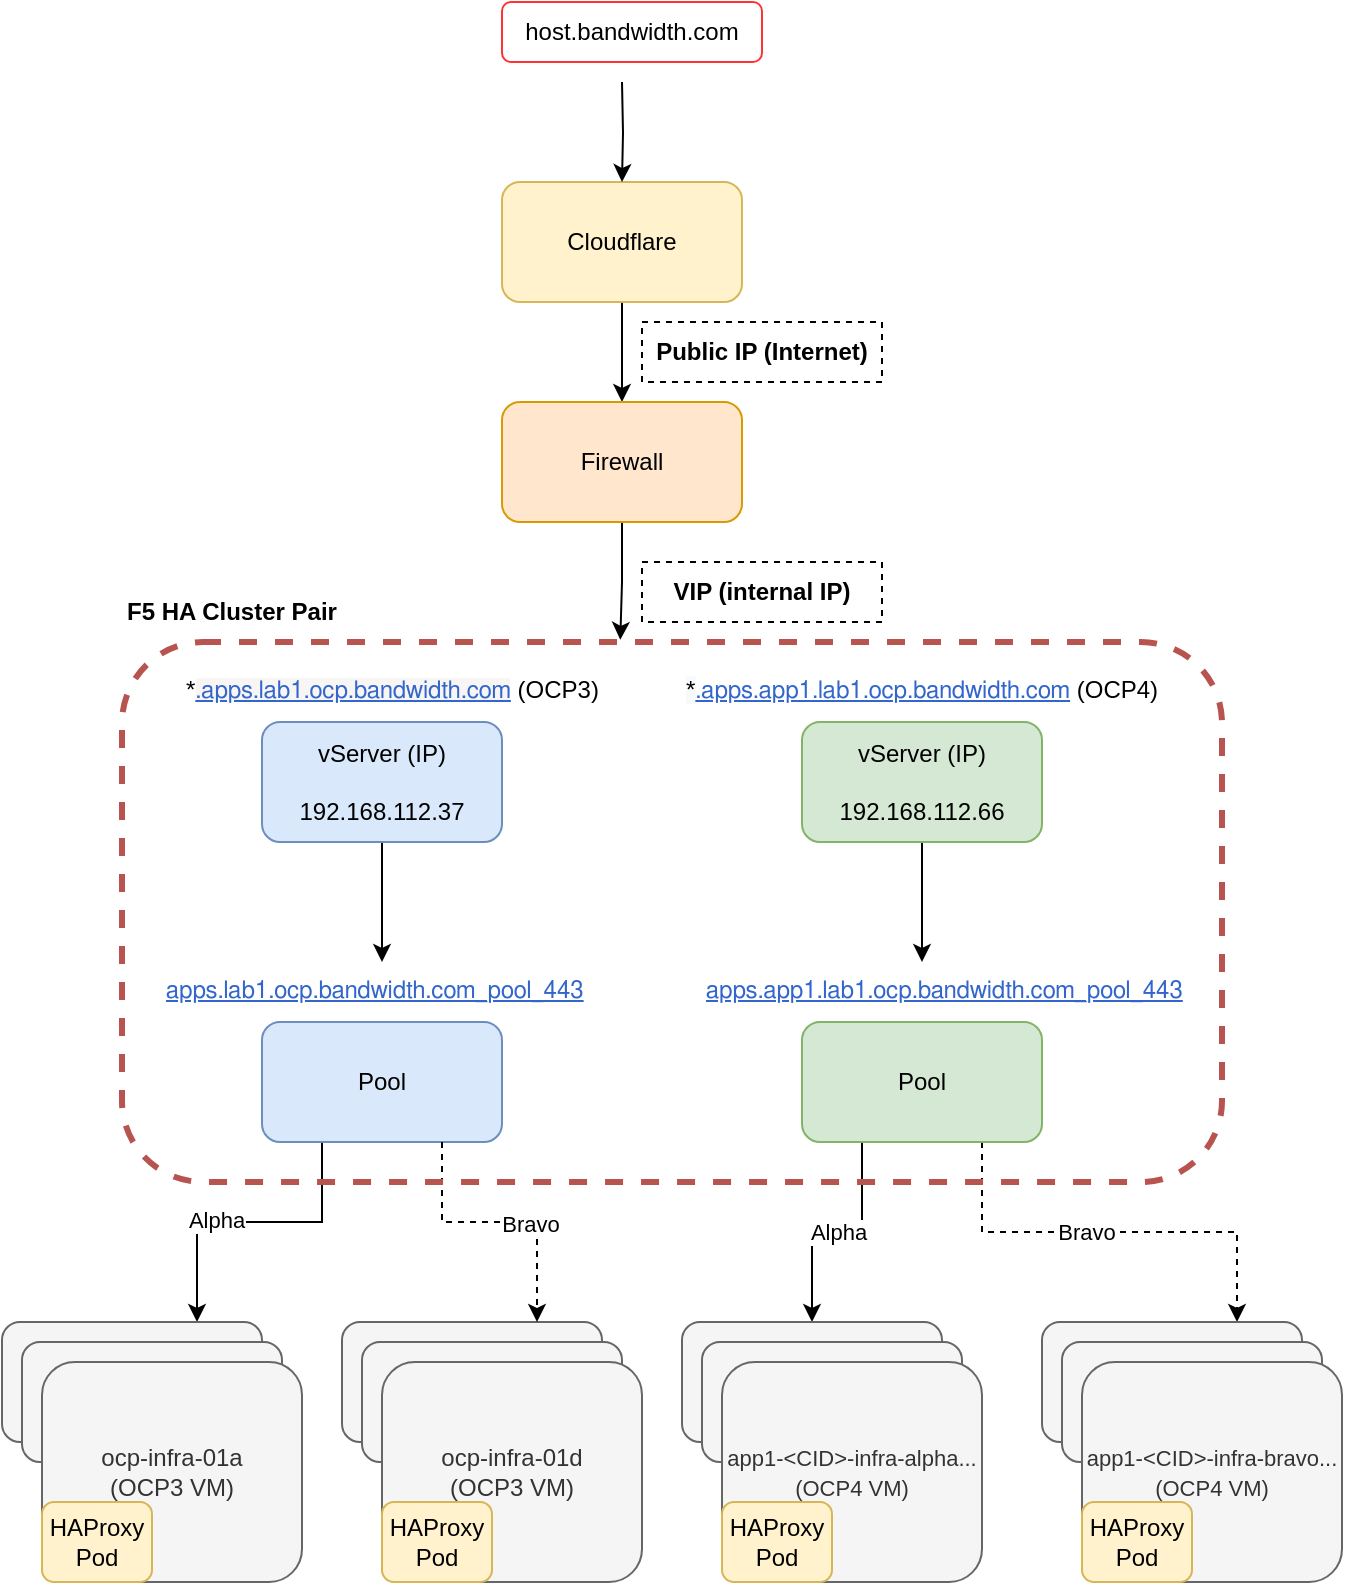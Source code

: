 <mxfile version="20.3.1" type="github">
  <diagram id="TCDswJjDwNzpMDkBt3JM" name="Page-1">
    <mxGraphModel dx="786" dy="1129" grid="1" gridSize="10" guides="1" tooltips="1" connect="1" arrows="1" fold="1" page="1" pageScale="1" pageWidth="850" pageHeight="1100" math="0" shadow="0">
      <root>
        <mxCell id="0" />
        <mxCell id="1" parent="0" />
        <mxCell id="CugYbbwGqNb5f2R3cSzR-5" style="edgeStyle=orthogonalEdgeStyle;rounded=0;orthogonalLoop=1;jettySize=auto;html=1;" parent="1" source="CugYbbwGqNb5f2R3cSzR-1" edge="1">
          <mxGeometry relative="1" as="geometry">
            <mxPoint x="330" y="550" as="targetPoint" />
          </mxGeometry>
        </mxCell>
        <mxCell id="CugYbbwGqNb5f2R3cSzR-1" value="vServer (IP)&lt;br&gt;&lt;br&gt;192.168.112.37" style="rounded=1;whiteSpace=wrap;html=1;fillColor=#dae8fc;strokeColor=#6c8ebf;" parent="1" vertex="1">
          <mxGeometry x="270" y="430" width="120" height="60" as="geometry" />
        </mxCell>
        <mxCell id="CugYbbwGqNb5f2R3cSzR-7" style="edgeStyle=orthogonalEdgeStyle;rounded=0;orthogonalLoop=1;jettySize=auto;html=1;" parent="1" source="CugYbbwGqNb5f2R3cSzR-2" edge="1">
          <mxGeometry relative="1" as="geometry">
            <mxPoint x="600" y="550" as="targetPoint" />
          </mxGeometry>
        </mxCell>
        <mxCell id="CugYbbwGqNb5f2R3cSzR-2" value="vServer (IP)&lt;br&gt;&lt;br&gt;192.168.112.66" style="rounded=1;whiteSpace=wrap;html=1;fillColor=#d5e8d4;strokeColor=#82b366;" parent="1" vertex="1">
          <mxGeometry x="540" y="430" width="120" height="60" as="geometry" />
        </mxCell>
        <mxCell id="CugYbbwGqNb5f2R3cSzR-3" value="&lt;span style=&quot;color: rgb(0 , 0 , 0) ; font-family: &amp;#34;helvetica&amp;#34; ; font-size: 12px ; font-style: normal ; font-weight: 400 ; letter-spacing: normal ; text-align: center ; text-indent: 0px ; text-transform: none ; word-spacing: 0px ; background-color: rgb(248 , 249 , 250) ; display: inline ; float: none&quot;&gt;*&lt;/span&gt;&lt;a id=&quot;&quot; title=&quot;&quot; target=&quot;&quot; class=&quot;&quot; href=&quot;https://lb-01a.lab1.bwnet.us/tmui/Control/jspmap/tmui/locallb/virtual_server/properties.jsp?name=/platform/star.apps.app1.lab1.ocp.bandwidth.com_vs_443&quot; style=&quot;font-size: 12px ; font-style: normal ; font-weight: 400 ; letter-spacing: normal ; text-indent: 0px ; text-transform: none ; word-spacing: 0px ; color: rgb(51 , 102 , 204) ; cursor: pointer ; font-family: &amp;#34;freesans&amp;#34; , &amp;#34;arial&amp;#34; , &amp;#34;helvetica&amp;#34; , sans-serif ; text-align: -webkit-left ; background-color: rgb(255 , 255 , 255)&quot;&gt;.apps.app1.lab1.ocp.bandwidth.com&lt;/a&gt;&amp;nbsp;(OCP4)" style="text;whiteSpace=wrap;html=1;" parent="1" vertex="1">
          <mxGeometry x="480" y="400" width="220" height="30" as="geometry" />
        </mxCell>
        <mxCell id="CugYbbwGqNb5f2R3cSzR-4" value="*&lt;a id=&quot;&quot; title=&quot;&quot; target=&quot;&quot; class=&quot;&quot; href=&quot;https://lb-01a.lab1.bwnet.us/tmui/Control/jspmap/tmui/locallb/virtual_server/properties.jsp?name=/Common/star.apps.lab1.ocp.bandwidth.com_vs_443&quot; style=&quot;font-size: 12px ; text-decoration: underline ; color: rgb(51 , 102 , 204) ; cursor: pointer ; font-family: &amp;#34;freesans&amp;#34; , &amp;#34;arial&amp;#34; , &amp;#34;helvetica&amp;#34; , sans-serif ; font-style: normal ; font-weight: 400 ; letter-spacing: normal ; text-align: -webkit-left ; text-indent: 0px ; text-transform: none ; word-spacing: 0px ; background-color: rgb(247 , 246 , 245)&quot;&gt;.apps.lab1.ocp.bandwidth.com&lt;/a&gt;&amp;nbsp;(OCP3)" style="text;whiteSpace=wrap;html=1;" parent="1" vertex="1">
          <mxGeometry x="230" y="400" width="250" height="30" as="geometry" />
        </mxCell>
        <mxCell id="CugYbbwGqNb5f2R3cSzR-13" style="edgeStyle=orthogonalEdgeStyle;rounded=0;orthogonalLoop=1;jettySize=auto;html=1;entryX=0.75;entryY=0;entryDx=0;entryDy=0;exitX=0.25;exitY=1;exitDx=0;exitDy=0;" parent="1" source="CugYbbwGqNb5f2R3cSzR-6" target="CugYbbwGqNb5f2R3cSzR-9" edge="1">
          <mxGeometry relative="1" as="geometry">
            <Array as="points">
              <mxPoint x="300" y="680" />
              <mxPoint x="238" y="680" />
            </Array>
          </mxGeometry>
        </mxCell>
        <mxCell id="CugYbbwGqNb5f2R3cSzR-27" value="Alpha" style="edgeLabel;html=1;align=center;verticalAlign=middle;resizable=0;points=[];" parent="CugYbbwGqNb5f2R3cSzR-13" vertex="1" connectable="0">
          <mxGeometry x="0.219" y="-1" relative="1" as="geometry">
            <mxPoint as="offset" />
          </mxGeometry>
        </mxCell>
        <mxCell id="CugYbbwGqNb5f2R3cSzR-6" value="Pool" style="rounded=1;whiteSpace=wrap;html=1;fillColor=#dae8fc;strokeColor=#6c8ebf;" parent="1" vertex="1">
          <mxGeometry x="270" y="580" width="120" height="60" as="geometry" />
        </mxCell>
        <mxCell id="CugYbbwGqNb5f2R3cSzR-17" value="Alpha" style="edgeStyle=orthogonalEdgeStyle;rounded=0;orthogonalLoop=1;jettySize=auto;html=1;entryX=0.5;entryY=0;entryDx=0;entryDy=0;exitX=0.25;exitY=1;exitDx=0;exitDy=0;" parent="1" source="CugYbbwGqNb5f2R3cSzR-8" target="CugYbbwGqNb5f2R3cSzR-14" edge="1">
          <mxGeometry relative="1" as="geometry" />
        </mxCell>
        <mxCell id="CugYbbwGqNb5f2R3cSzR-34" style="edgeStyle=orthogonalEdgeStyle;rounded=0;orthogonalLoop=1;jettySize=auto;html=1;entryX=0.75;entryY=0;entryDx=0;entryDy=0;exitX=0.75;exitY=1;exitDx=0;exitDy=0;dashed=1;" parent="1" source="CugYbbwGqNb5f2R3cSzR-8" target="CugYbbwGqNb5f2R3cSzR-30" edge="1">
          <mxGeometry relative="1" as="geometry" />
        </mxCell>
        <mxCell id="CugYbbwGqNb5f2R3cSzR-35" value="Bravo" style="edgeLabel;html=1;align=center;verticalAlign=middle;resizable=0;points=[];" parent="CugYbbwGqNb5f2R3cSzR-34" vertex="1" connectable="0">
          <mxGeometry x="-0.108" relative="1" as="geometry">
            <mxPoint as="offset" />
          </mxGeometry>
        </mxCell>
        <mxCell id="CugYbbwGqNb5f2R3cSzR-8" value="Pool" style="rounded=1;whiteSpace=wrap;html=1;fillColor=#d5e8d4;strokeColor=#82b366;" parent="1" vertex="1">
          <mxGeometry x="540" y="580" width="120" height="60" as="geometry" />
        </mxCell>
        <mxCell id="CugYbbwGqNb5f2R3cSzR-9" value="ocp-infra-01a (VM)" style="rounded=1;whiteSpace=wrap;html=1;fillColor=#f5f5f5;strokeColor=#666666;fontColor=#333333;" parent="1" vertex="1">
          <mxGeometry x="140" y="730" width="130" height="60" as="geometry" />
        </mxCell>
        <mxCell id="CugYbbwGqNb5f2R3cSzR-10" value="ocp-infra-01a (VM)" style="rounded=1;whiteSpace=wrap;html=1;fillColor=#f5f5f5;strokeColor=#666666;fontColor=#333333;" parent="1" vertex="1">
          <mxGeometry x="150" y="740" width="130" height="60" as="geometry" />
        </mxCell>
        <mxCell id="CugYbbwGqNb5f2R3cSzR-11" value="ocp-infra-01a &lt;br&gt;(OCP3 VM)" style="rounded=1;whiteSpace=wrap;html=1;fillColor=#f5f5f5;strokeColor=#666666;fontColor=#333333;" parent="1" vertex="1">
          <mxGeometry x="160" y="750" width="130" height="110" as="geometry" />
        </mxCell>
        <mxCell id="CugYbbwGqNb5f2R3cSzR-14" value="ocp-infra-01a (VM)" style="rounded=1;whiteSpace=wrap;html=1;fillColor=#f5f5f5;strokeColor=#666666;fontColor=#333333;" parent="1" vertex="1">
          <mxGeometry x="480" y="730" width="130" height="60" as="geometry" />
        </mxCell>
        <mxCell id="CugYbbwGqNb5f2R3cSzR-15" value="ocp-infra-01a (VM)" style="rounded=1;whiteSpace=wrap;html=1;fillColor=#f5f5f5;strokeColor=#666666;fontColor=#333333;" parent="1" vertex="1">
          <mxGeometry x="490" y="740" width="130" height="60" as="geometry" />
        </mxCell>
        <mxCell id="CugYbbwGqNb5f2R3cSzR-16" value="&lt;font style=&quot;font-size: 11px&quot;&gt;app1-&amp;lt;CID&amp;gt;-infra-alpha... (OCP4 VM)&lt;/font&gt;" style="rounded=1;whiteSpace=wrap;html=1;fillColor=#f5f5f5;strokeColor=#666666;fontColor=#333333;" parent="1" vertex="1">
          <mxGeometry x="500" y="750" width="130" height="110" as="geometry" />
        </mxCell>
        <mxCell id="CugYbbwGqNb5f2R3cSzR-18" value="HAProxy Pod" style="rounded=1;whiteSpace=wrap;html=1;fillColor=#fff2cc;strokeColor=#d6b656;" parent="1" vertex="1">
          <mxGeometry x="160" y="820" width="55" height="40" as="geometry" />
        </mxCell>
        <mxCell id="CugYbbwGqNb5f2R3cSzR-19" value="HAProxy Pod" style="rounded=1;whiteSpace=wrap;html=1;fillColor=#fff2cc;strokeColor=#d6b656;" parent="1" vertex="1">
          <mxGeometry x="500" y="820" width="55" height="40" as="geometry" />
        </mxCell>
        <mxCell id="CugYbbwGqNb5f2R3cSzR-21" value="&lt;meta charset=&quot;utf-8&quot;&gt;&lt;a id=&quot;&quot; title=&quot;&quot; target=&quot;&quot; class=&quot;&quot; href=&quot;https://lb-01a.lab1.bwnet.us/tmui/Control/jspmap/tmui/locallb/pool/properties.jsp?name=/Common/apps.lab1.ocp.bandwidth.com_pool_443&quot; style=&quot;font-size: 12px; text-decoration: underline; color: rgb(51, 102, 204); cursor: pointer; font-family: freesans, arial, helvetica, sans-serif; font-style: normal; font-weight: 400; letter-spacing: normal; text-align: -webkit-left; text-indent: 0px; text-transform: none; word-spacing: 0px; background-color: rgb(255, 255, 255);&quot;&gt;apps.lab1.ocp.bandwidth.com_pool_443&lt;/a&gt;" style="text;whiteSpace=wrap;html=1;" parent="1" vertex="1">
          <mxGeometry x="220" y="550" width="240" height="30" as="geometry" />
        </mxCell>
        <mxCell id="CugYbbwGqNb5f2R3cSzR-22" value="&lt;meta charset=&quot;utf-8&quot;&gt;&lt;a id=&quot;&quot; title=&quot;&quot; target=&quot;&quot; class=&quot;&quot; href=&quot;https://lb-01a.lab1.bwnet.us/tmui/Control/jspmap/tmui/locallb/pool/properties.jsp?name=/platform/apps.app1.lab1.ocp.bandwidth.com_pool_443&quot; style=&quot;font-size: 12px; text-decoration: underline; color: rgb(51, 102, 204); cursor: pointer; font-family: freesans, arial, helvetica, sans-serif; font-style: normal; font-weight: 400; letter-spacing: normal; text-align: -webkit-left; text-indent: 0px; text-transform: none; word-spacing: 0px; background-color: rgb(255, 255, 255);&quot;&gt;apps.app1.lab1.ocp.bandwidth.com_pool_443&lt;/a&gt;" style="text;whiteSpace=wrap;html=1;" parent="1" vertex="1">
          <mxGeometry x="490" y="550" width="270" height="30" as="geometry" />
        </mxCell>
        <mxCell id="CugYbbwGqNb5f2R3cSzR-23" value="ocp-infra-01a (VM)" style="rounded=1;whiteSpace=wrap;html=1;fillColor=#f5f5f5;strokeColor=#666666;fontColor=#333333;" parent="1" vertex="1">
          <mxGeometry x="310" y="730" width="130" height="60" as="geometry" />
        </mxCell>
        <mxCell id="CugYbbwGqNb5f2R3cSzR-24" value="ocp-infra-01a (VM)" style="rounded=1;whiteSpace=wrap;html=1;fillColor=#f5f5f5;strokeColor=#666666;fontColor=#333333;" parent="1" vertex="1">
          <mxGeometry x="320" y="740" width="130" height="60" as="geometry" />
        </mxCell>
        <mxCell id="CugYbbwGqNb5f2R3cSzR-25" value="ocp-infra-01d&lt;br&gt;(OCP3 VM)" style="rounded=1;whiteSpace=wrap;html=1;fillColor=#f5f5f5;strokeColor=#666666;fontColor=#333333;" parent="1" vertex="1">
          <mxGeometry x="330" y="750" width="130" height="110" as="geometry" />
        </mxCell>
        <mxCell id="CugYbbwGqNb5f2R3cSzR-26" value="HAProxy Pod" style="rounded=1;whiteSpace=wrap;html=1;fillColor=#fff2cc;strokeColor=#d6b656;" parent="1" vertex="1">
          <mxGeometry x="330" y="820" width="55" height="40" as="geometry" />
        </mxCell>
        <mxCell id="CugYbbwGqNb5f2R3cSzR-28" style="edgeStyle=orthogonalEdgeStyle;rounded=0;orthogonalLoop=1;jettySize=auto;html=1;entryX=0.75;entryY=0;entryDx=0;entryDy=0;exitX=0.75;exitY=1;exitDx=0;exitDy=0;dashed=1;" parent="1" source="CugYbbwGqNb5f2R3cSzR-6" target="CugYbbwGqNb5f2R3cSzR-23" edge="1">
          <mxGeometry relative="1" as="geometry">
            <mxPoint x="340" y="650" as="sourcePoint" />
            <mxPoint x="390" y="730" as="targetPoint" />
            <Array as="points">
              <mxPoint x="360" y="680" />
              <mxPoint x="408" y="680" />
            </Array>
          </mxGeometry>
        </mxCell>
        <mxCell id="CugYbbwGqNb5f2R3cSzR-29" value="Bravo" style="edgeLabel;html=1;align=center;verticalAlign=middle;resizable=0;points=[];" parent="CugYbbwGqNb5f2R3cSzR-28" vertex="1" connectable="0">
          <mxGeometry x="0.219" y="-1" relative="1" as="geometry">
            <mxPoint as="offset" />
          </mxGeometry>
        </mxCell>
        <mxCell id="CugYbbwGqNb5f2R3cSzR-30" value="ocp-infra-01a (VM)" style="rounded=1;whiteSpace=wrap;html=1;fillColor=#f5f5f5;strokeColor=#666666;fontColor=#333333;" parent="1" vertex="1">
          <mxGeometry x="660" y="730" width="130" height="60" as="geometry" />
        </mxCell>
        <mxCell id="CugYbbwGqNb5f2R3cSzR-31" value="ocp-infra-01a (VM)" style="rounded=1;whiteSpace=wrap;html=1;fillColor=#f5f5f5;strokeColor=#666666;fontColor=#333333;" parent="1" vertex="1">
          <mxGeometry x="670" y="740" width="130" height="60" as="geometry" />
        </mxCell>
        <mxCell id="CugYbbwGqNb5f2R3cSzR-32" value="&lt;font style=&quot;font-size: 11px&quot;&gt;app1-&amp;lt;CID&amp;gt;-infra-bravo...&lt;br&gt;(OCP4 VM)&lt;/font&gt;" style="rounded=1;whiteSpace=wrap;html=1;fillColor=#f5f5f5;strokeColor=#666666;fontColor=#333333;" parent="1" vertex="1">
          <mxGeometry x="680" y="750" width="130" height="110" as="geometry" />
        </mxCell>
        <mxCell id="CugYbbwGqNb5f2R3cSzR-33" value="HAProxy Pod" style="rounded=1;whiteSpace=wrap;html=1;fillColor=#fff2cc;strokeColor=#d6b656;" parent="1" vertex="1">
          <mxGeometry x="680" y="820" width="55" height="40" as="geometry" />
        </mxCell>
        <mxCell id="CugYbbwGqNb5f2R3cSzR-36" value="" style="rounded=1;whiteSpace=wrap;html=1;fontSize=11;fillColor=none;strokeColor=#b85450;dashed=1;strokeWidth=3;" parent="1" vertex="1">
          <mxGeometry x="200" y="390" width="550" height="270" as="geometry" />
        </mxCell>
        <mxCell id="CugYbbwGqNb5f2R3cSzR-37" value="&lt;font style=&quot;font-size: 12px&quot;&gt;&lt;b&gt;F5 HA Cluster Pair&lt;/b&gt;&lt;/font&gt;" style="text;html=1;strokeColor=none;fillColor=none;align=center;verticalAlign=middle;whiteSpace=wrap;rounded=0;dashed=1;fontSize=11;" parent="1" vertex="1">
          <mxGeometry x="200" y="360" width="110" height="30" as="geometry" />
        </mxCell>
        <mxCell id="V2OBl8z_iix-b06xDpgp-5" style="edgeStyle=orthogonalEdgeStyle;rounded=0;orthogonalLoop=1;jettySize=auto;html=1;entryX=0.5;entryY=0;entryDx=0;entryDy=0;" parent="1" source="V2OBl8z_iix-b06xDpgp-1" target="V2OBl8z_iix-b06xDpgp-2" edge="1">
          <mxGeometry relative="1" as="geometry" />
        </mxCell>
        <mxCell id="V2OBl8z_iix-b06xDpgp-1" value="Cloudflare" style="rounded=1;whiteSpace=wrap;html=1;fillColor=#fff2cc;strokeColor=#d6b656;" parent="1" vertex="1">
          <mxGeometry x="390" y="160" width="120" height="60" as="geometry" />
        </mxCell>
        <mxCell id="V2OBl8z_iix-b06xDpgp-6" style="edgeStyle=orthogonalEdgeStyle;rounded=0;orthogonalLoop=1;jettySize=auto;html=1;entryX=0.453;entryY=-0.004;entryDx=0;entryDy=0;entryPerimeter=0;" parent="1" source="V2OBl8z_iix-b06xDpgp-2" target="CugYbbwGqNb5f2R3cSzR-36" edge="1">
          <mxGeometry relative="1" as="geometry" />
        </mxCell>
        <mxCell id="V2OBl8z_iix-b06xDpgp-2" value="Firewall" style="rounded=1;whiteSpace=wrap;html=1;fillColor=#ffe6cc;strokeColor=#d79b00;" parent="1" vertex="1">
          <mxGeometry x="390" y="270" width="120" height="60" as="geometry" />
        </mxCell>
        <mxCell id="V2OBl8z_iix-b06xDpgp-4" style="edgeStyle=orthogonalEdgeStyle;rounded=0;orthogonalLoop=1;jettySize=auto;html=1;entryX=0.5;entryY=0;entryDx=0;entryDy=0;" parent="1" target="V2OBl8z_iix-b06xDpgp-1" edge="1">
          <mxGeometry relative="1" as="geometry">
            <mxPoint x="450" y="110" as="sourcePoint" />
          </mxGeometry>
        </mxCell>
        <mxCell id="V2OBl8z_iix-b06xDpgp-8" value="host.bandwidth.com&lt;br&gt;" style="text;html=1;strokeColor=#FF3333;fillColor=none;align=center;verticalAlign=middle;whiteSpace=wrap;rounded=1;" parent="1" vertex="1">
          <mxGeometry x="390" y="70" width="130" height="30" as="geometry" />
        </mxCell>
        <mxCell id="tgkN9TUTbmj1QjbPmG68-1" value="&lt;b&gt;Public IP (Internet)&lt;/b&gt;" style="text;html=1;strokeColor=default;fillColor=none;align=center;verticalAlign=middle;whiteSpace=wrap;rounded=0;dashed=1;" vertex="1" parent="1">
          <mxGeometry x="460" y="230" width="120" height="30" as="geometry" />
        </mxCell>
        <mxCell id="tgkN9TUTbmj1QjbPmG68-3" value="&lt;b&gt;VIP (internal IP)&lt;/b&gt;" style="text;html=1;strokeColor=default;fillColor=none;align=center;verticalAlign=middle;whiteSpace=wrap;rounded=0;dashed=1;" vertex="1" parent="1">
          <mxGeometry x="460" y="350" width="120" height="30" as="geometry" />
        </mxCell>
      </root>
    </mxGraphModel>
  </diagram>
</mxfile>
